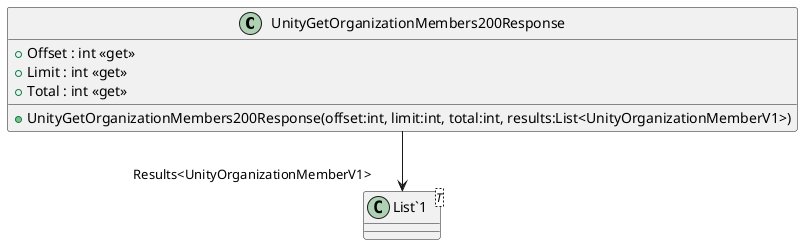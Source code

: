 @startuml
class UnityGetOrganizationMembers200Response {
    + UnityGetOrganizationMembers200Response(offset:int, limit:int, total:int, results:List<UnityOrganizationMemberV1>)
    + Offset : int <<get>>
    + Limit : int <<get>>
    + Total : int <<get>>
}
class "List`1"<T> {
}
UnityGetOrganizationMembers200Response --> "Results<UnityOrganizationMemberV1>" "List`1"
@enduml
